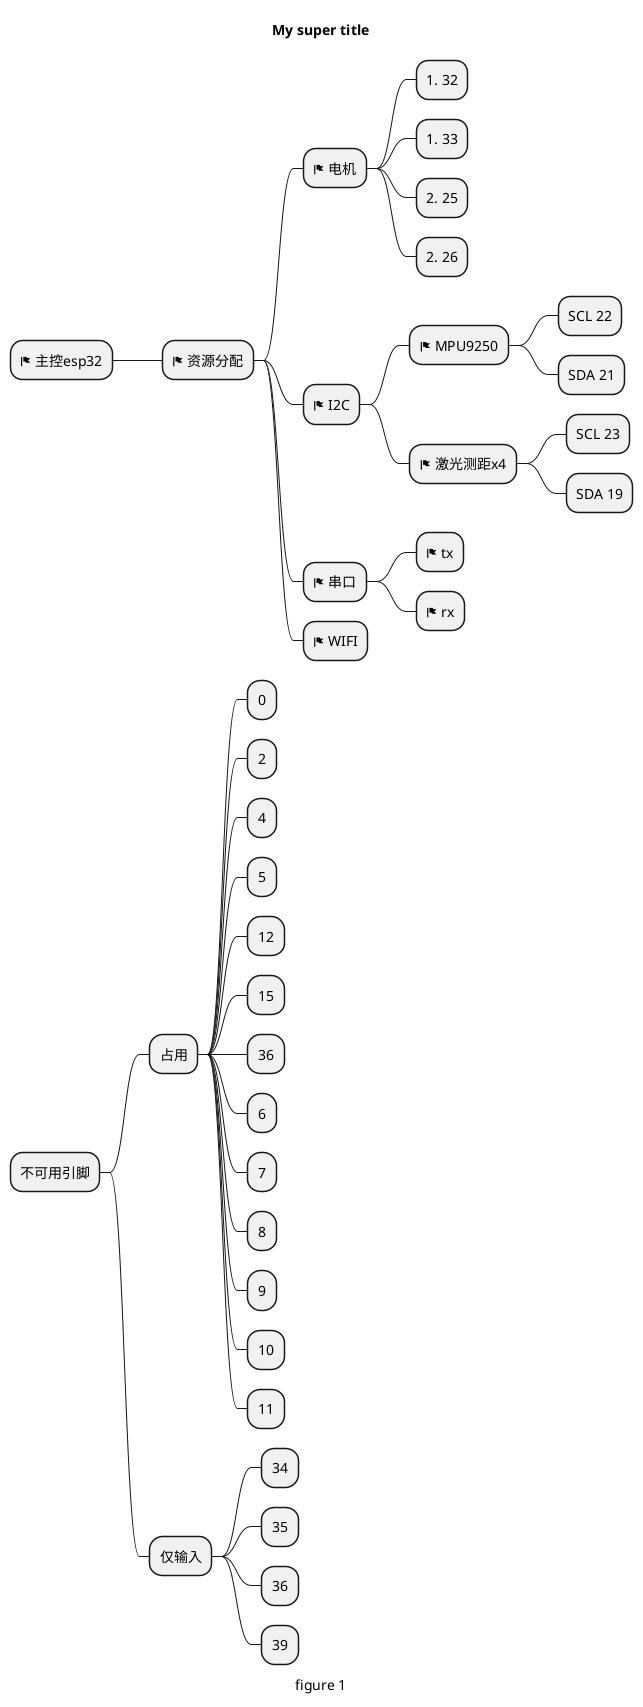 @startmindmap
'https://plantuml.com/mindmap-diagram

caption figure 1
title My super title

* <&flag> 主控esp32
** <&flag> 资源分配
*** <&flag> 电机
**** 1. 32
**** 1. 33
**** 2. 25
**** 2. 26
*** <&flag> I2C
**** <&flag> MPU9250
***** SCL 22
***** SDA 21
**** <&flag> 激光测距x4
***** SCL 23
***** SDA 19

*** <&flag> 串口
**** <&flag> tx
**** <&flag> rx
*** <&flag> WIFI
* 不可用引脚
** 占用
*** 0
*** 2
*** 4
*** 5
*** 12
*** 15
*** 36
*** 6
*** 7
*** 8
*** 9
*** 10
*** 11
** 仅输入
*** 34
*** 35
*** 36
*** 39


@endmindmap
